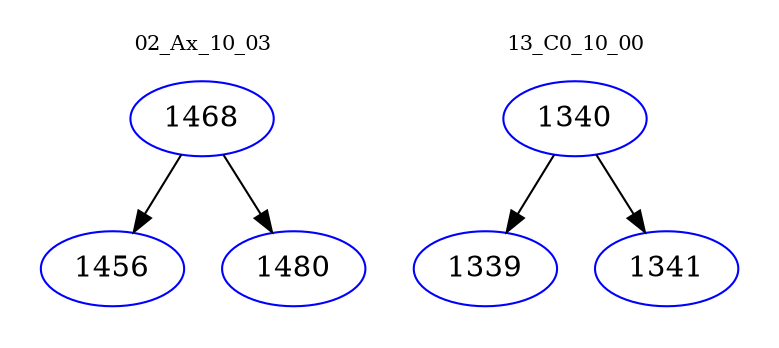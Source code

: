 digraph{
subgraph cluster_0 {
color = white
label = "02_Ax_10_03";
fontsize=10;
T0_1468 [label="1468", color="blue"]
T0_1468 -> T0_1456 [color="black"]
T0_1456 [label="1456", color="blue"]
T0_1468 -> T0_1480 [color="black"]
T0_1480 [label="1480", color="blue"]
}
subgraph cluster_1 {
color = white
label = "13_C0_10_00";
fontsize=10;
T1_1340 [label="1340", color="blue"]
T1_1340 -> T1_1339 [color="black"]
T1_1339 [label="1339", color="blue"]
T1_1340 -> T1_1341 [color="black"]
T1_1341 [label="1341", color="blue"]
}
}

